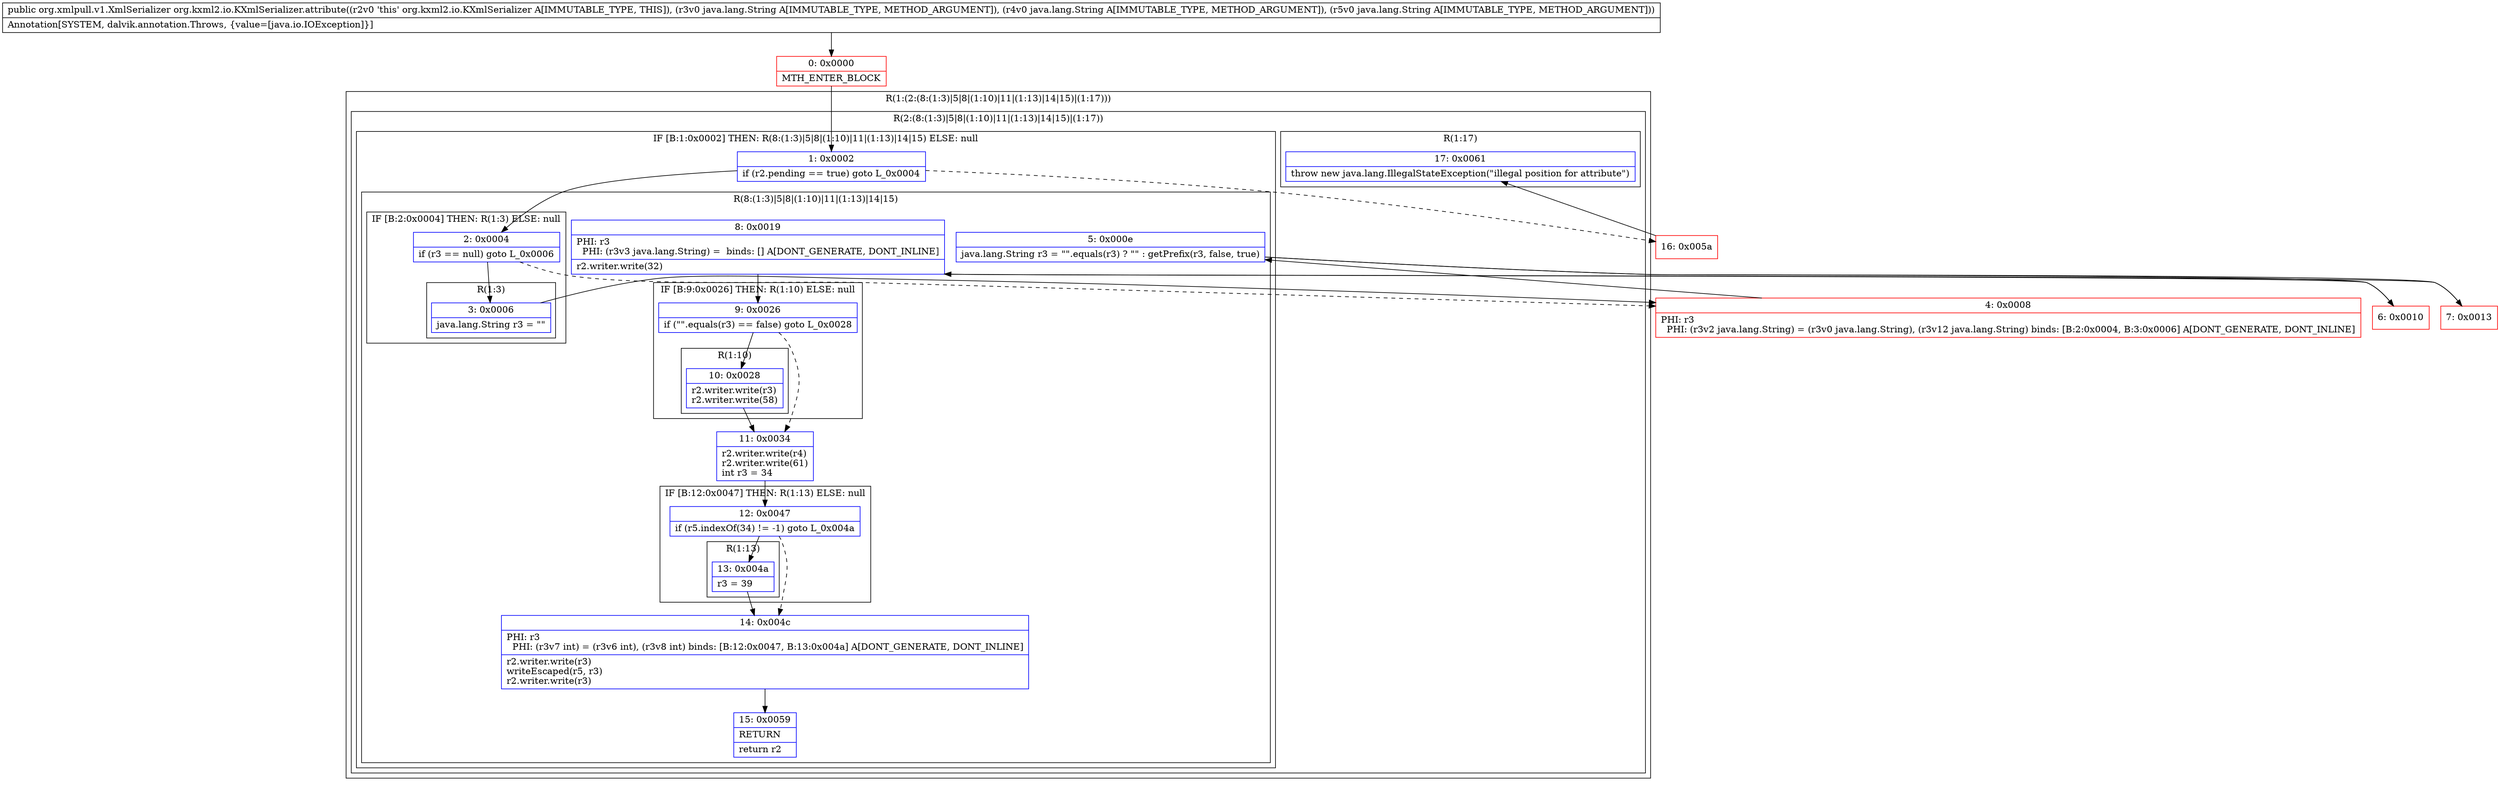 digraph "CFG fororg.kxml2.io.KXmlSerializer.attribute(Ljava\/lang\/String;Ljava\/lang\/String;Ljava\/lang\/String;)Lorg\/xmlpull\/v1\/XmlSerializer;" {
subgraph cluster_Region_1495002256 {
label = "R(1:(2:(8:(1:3)|5|8|(1:10)|11|(1:13)|14|15)|(1:17)))";
node [shape=record,color=blue];
subgraph cluster_Region_1561030208 {
label = "R(2:(8:(1:3)|5|8|(1:10)|11|(1:13)|14|15)|(1:17))";
node [shape=record,color=blue];
subgraph cluster_IfRegion_1191738225 {
label = "IF [B:1:0x0002] THEN: R(8:(1:3)|5|8|(1:10)|11|(1:13)|14|15) ELSE: null";
node [shape=record,color=blue];
Node_1 [shape=record,label="{1\:\ 0x0002|if (r2.pending == true) goto L_0x0004\l}"];
subgraph cluster_Region_648855385 {
label = "R(8:(1:3)|5|8|(1:10)|11|(1:13)|14|15)";
node [shape=record,color=blue];
subgraph cluster_IfRegion_1261613169 {
label = "IF [B:2:0x0004] THEN: R(1:3) ELSE: null";
node [shape=record,color=blue];
Node_2 [shape=record,label="{2\:\ 0x0004|if (r3 == null) goto L_0x0006\l}"];
subgraph cluster_Region_1305197291 {
label = "R(1:3)";
node [shape=record,color=blue];
Node_3 [shape=record,label="{3\:\ 0x0006|java.lang.String r3 = \"\"\l}"];
}
}
Node_5 [shape=record,label="{5\:\ 0x000e|java.lang.String r3 = \"\".equals(r3) ? \"\" : getPrefix(r3, false, true)\l}"];
Node_8 [shape=record,label="{8\:\ 0x0019|PHI: r3 \l  PHI: (r3v3 java.lang.String) =  binds: [] A[DONT_GENERATE, DONT_INLINE]\l|r2.writer.write(32)\l}"];
subgraph cluster_IfRegion_1199912707 {
label = "IF [B:9:0x0026] THEN: R(1:10) ELSE: null";
node [shape=record,color=blue];
Node_9 [shape=record,label="{9\:\ 0x0026|if (\"\".equals(r3) == false) goto L_0x0028\l}"];
subgraph cluster_Region_2003385376 {
label = "R(1:10)";
node [shape=record,color=blue];
Node_10 [shape=record,label="{10\:\ 0x0028|r2.writer.write(r3)\lr2.writer.write(58)\l}"];
}
}
Node_11 [shape=record,label="{11\:\ 0x0034|r2.writer.write(r4)\lr2.writer.write(61)\lint r3 = 34\l}"];
subgraph cluster_IfRegion_1261741180 {
label = "IF [B:12:0x0047] THEN: R(1:13) ELSE: null";
node [shape=record,color=blue];
Node_12 [shape=record,label="{12\:\ 0x0047|if (r5.indexOf(34) != \-1) goto L_0x004a\l}"];
subgraph cluster_Region_795246843 {
label = "R(1:13)";
node [shape=record,color=blue];
Node_13 [shape=record,label="{13\:\ 0x004a|r3 = 39\l}"];
}
}
Node_14 [shape=record,label="{14\:\ 0x004c|PHI: r3 \l  PHI: (r3v7 int) = (r3v6 int), (r3v8 int) binds: [B:12:0x0047, B:13:0x004a] A[DONT_GENERATE, DONT_INLINE]\l|r2.writer.write(r3)\lwriteEscaped(r5, r3)\lr2.writer.write(r3)\l}"];
Node_15 [shape=record,label="{15\:\ 0x0059|RETURN\l|return r2\l}"];
}
}
subgraph cluster_Region_1331928472 {
label = "R(1:17)";
node [shape=record,color=blue];
Node_17 [shape=record,label="{17\:\ 0x0061|throw new java.lang.IllegalStateException(\"illegal position for attribute\")\l}"];
}
}
}
Node_0 [shape=record,color=red,label="{0\:\ 0x0000|MTH_ENTER_BLOCK\l}"];
Node_4 [shape=record,color=red,label="{4\:\ 0x0008|PHI: r3 \l  PHI: (r3v2 java.lang.String) = (r3v0 java.lang.String), (r3v12 java.lang.String) binds: [B:2:0x0004, B:3:0x0006] A[DONT_GENERATE, DONT_INLINE]\l}"];
Node_6 [shape=record,color=red,label="{6\:\ 0x0010}"];
Node_7 [shape=record,color=red,label="{7\:\ 0x0013}"];
Node_16 [shape=record,color=red,label="{16\:\ 0x005a}"];
MethodNode[shape=record,label="{public org.xmlpull.v1.XmlSerializer org.kxml2.io.KXmlSerializer.attribute((r2v0 'this' org.kxml2.io.KXmlSerializer A[IMMUTABLE_TYPE, THIS]), (r3v0 java.lang.String A[IMMUTABLE_TYPE, METHOD_ARGUMENT]), (r4v0 java.lang.String A[IMMUTABLE_TYPE, METHOD_ARGUMENT]), (r5v0 java.lang.String A[IMMUTABLE_TYPE, METHOD_ARGUMENT]))  | Annotation[SYSTEM, dalvik.annotation.Throws, \{value=[java.io.IOException]\}]\l}"];
MethodNode -> Node_0;
Node_1 -> Node_2;
Node_1 -> Node_16[style=dashed];
Node_2 -> Node_3;
Node_2 -> Node_4[style=dashed];
Node_3 -> Node_4;
Node_5 -> Node_6;
Node_5 -> Node_7;
Node_8 -> Node_9;
Node_9 -> Node_10;
Node_9 -> Node_11[style=dashed];
Node_10 -> Node_11;
Node_11 -> Node_12;
Node_12 -> Node_13;
Node_12 -> Node_14[style=dashed];
Node_13 -> Node_14;
Node_14 -> Node_15;
Node_0 -> Node_1;
Node_4 -> Node_5;
Node_6 -> Node_8;
Node_7 -> Node_8;
Node_16 -> Node_17;
}

